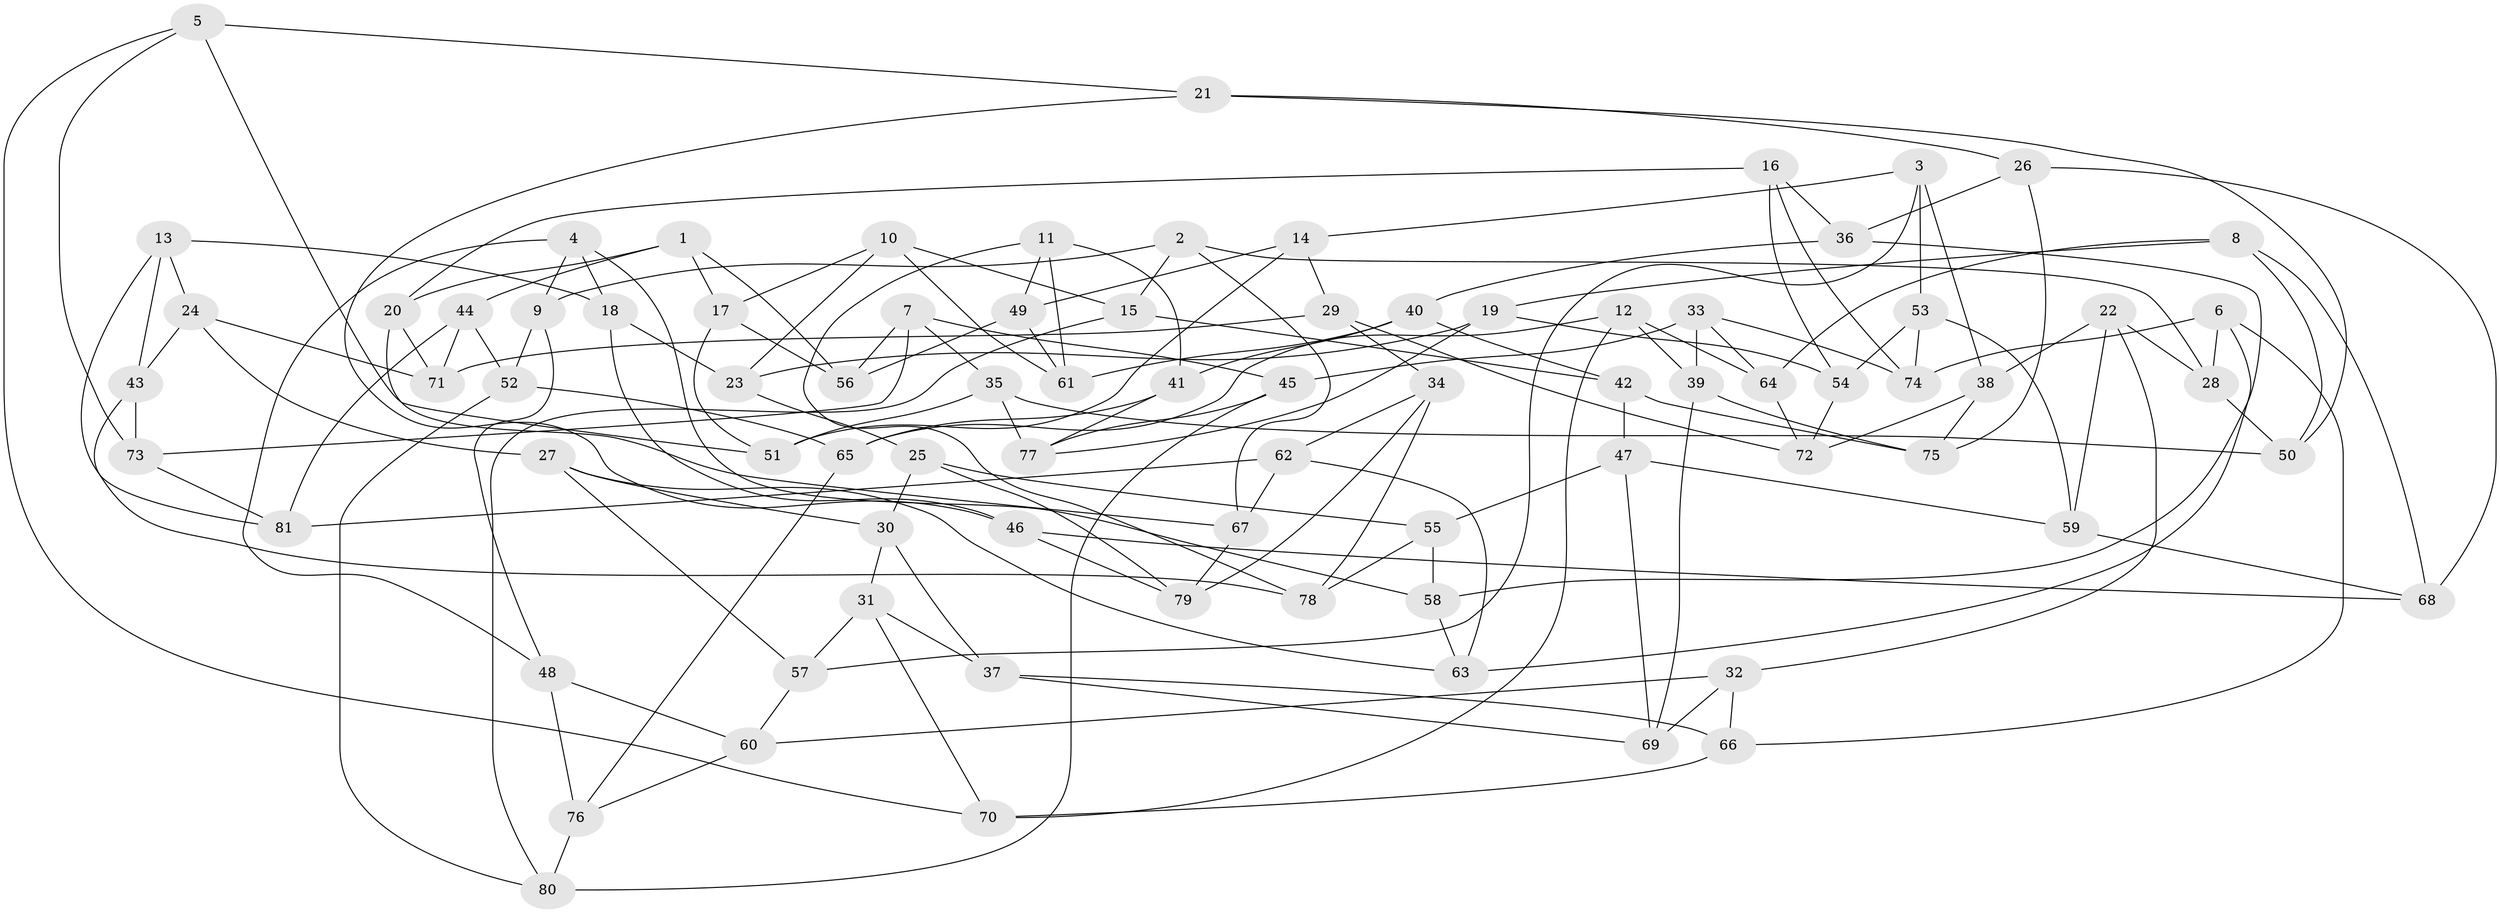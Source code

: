 // Generated by graph-tools (version 1.1) at 2025/11/02/27/25 16:11:47]
// undirected, 81 vertices, 162 edges
graph export_dot {
graph [start="1"]
  node [color=gray90,style=filled];
  1;
  2;
  3;
  4;
  5;
  6;
  7;
  8;
  9;
  10;
  11;
  12;
  13;
  14;
  15;
  16;
  17;
  18;
  19;
  20;
  21;
  22;
  23;
  24;
  25;
  26;
  27;
  28;
  29;
  30;
  31;
  32;
  33;
  34;
  35;
  36;
  37;
  38;
  39;
  40;
  41;
  42;
  43;
  44;
  45;
  46;
  47;
  48;
  49;
  50;
  51;
  52;
  53;
  54;
  55;
  56;
  57;
  58;
  59;
  60;
  61;
  62;
  63;
  64;
  65;
  66;
  67;
  68;
  69;
  70;
  71;
  72;
  73;
  74;
  75;
  76;
  77;
  78;
  79;
  80;
  81;
  1 -- 20;
  1 -- 17;
  1 -- 56;
  1 -- 44;
  2 -- 67;
  2 -- 28;
  2 -- 15;
  2 -- 9;
  3 -- 14;
  3 -- 38;
  3 -- 53;
  3 -- 57;
  4 -- 9;
  4 -- 58;
  4 -- 48;
  4 -- 18;
  5 -- 21;
  5 -- 73;
  5 -- 70;
  5 -- 51;
  6 -- 74;
  6 -- 28;
  6 -- 63;
  6 -- 66;
  7 -- 56;
  7 -- 35;
  7 -- 45;
  7 -- 73;
  8 -- 19;
  8 -- 68;
  8 -- 64;
  8 -- 50;
  9 -- 48;
  9 -- 52;
  10 -- 23;
  10 -- 17;
  10 -- 15;
  10 -- 61;
  11 -- 78;
  11 -- 49;
  11 -- 41;
  11 -- 61;
  12 -- 64;
  12 -- 70;
  12 -- 39;
  12 -- 65;
  13 -- 24;
  13 -- 43;
  13 -- 18;
  13 -- 81;
  14 -- 51;
  14 -- 49;
  14 -- 29;
  15 -- 42;
  15 -- 80;
  16 -- 54;
  16 -- 74;
  16 -- 36;
  16 -- 20;
  17 -- 56;
  17 -- 51;
  18 -- 23;
  18 -- 46;
  19 -- 77;
  19 -- 54;
  19 -- 23;
  20 -- 71;
  20 -- 67;
  21 -- 50;
  21 -- 46;
  21 -- 26;
  22 -- 59;
  22 -- 28;
  22 -- 32;
  22 -- 38;
  23 -- 25;
  24 -- 27;
  24 -- 43;
  24 -- 71;
  25 -- 79;
  25 -- 30;
  25 -- 55;
  26 -- 68;
  26 -- 75;
  26 -- 36;
  27 -- 63;
  27 -- 57;
  27 -- 30;
  28 -- 50;
  29 -- 72;
  29 -- 34;
  29 -- 71;
  30 -- 31;
  30 -- 37;
  31 -- 57;
  31 -- 70;
  31 -- 37;
  32 -- 60;
  32 -- 66;
  32 -- 69;
  33 -- 45;
  33 -- 74;
  33 -- 39;
  33 -- 64;
  34 -- 79;
  34 -- 78;
  34 -- 62;
  35 -- 50;
  35 -- 77;
  35 -- 51;
  36 -- 58;
  36 -- 40;
  37 -- 66;
  37 -- 69;
  38 -- 75;
  38 -- 72;
  39 -- 69;
  39 -- 75;
  40 -- 61;
  40 -- 41;
  40 -- 42;
  41 -- 65;
  41 -- 77;
  42 -- 47;
  42 -- 75;
  43 -- 73;
  43 -- 78;
  44 -- 81;
  44 -- 71;
  44 -- 52;
  45 -- 77;
  45 -- 80;
  46 -- 79;
  46 -- 68;
  47 -- 55;
  47 -- 59;
  47 -- 69;
  48 -- 60;
  48 -- 76;
  49 -- 61;
  49 -- 56;
  52 -- 65;
  52 -- 80;
  53 -- 59;
  53 -- 74;
  53 -- 54;
  54 -- 72;
  55 -- 78;
  55 -- 58;
  57 -- 60;
  58 -- 63;
  59 -- 68;
  60 -- 76;
  62 -- 63;
  62 -- 81;
  62 -- 67;
  64 -- 72;
  65 -- 76;
  66 -- 70;
  67 -- 79;
  73 -- 81;
  76 -- 80;
}
